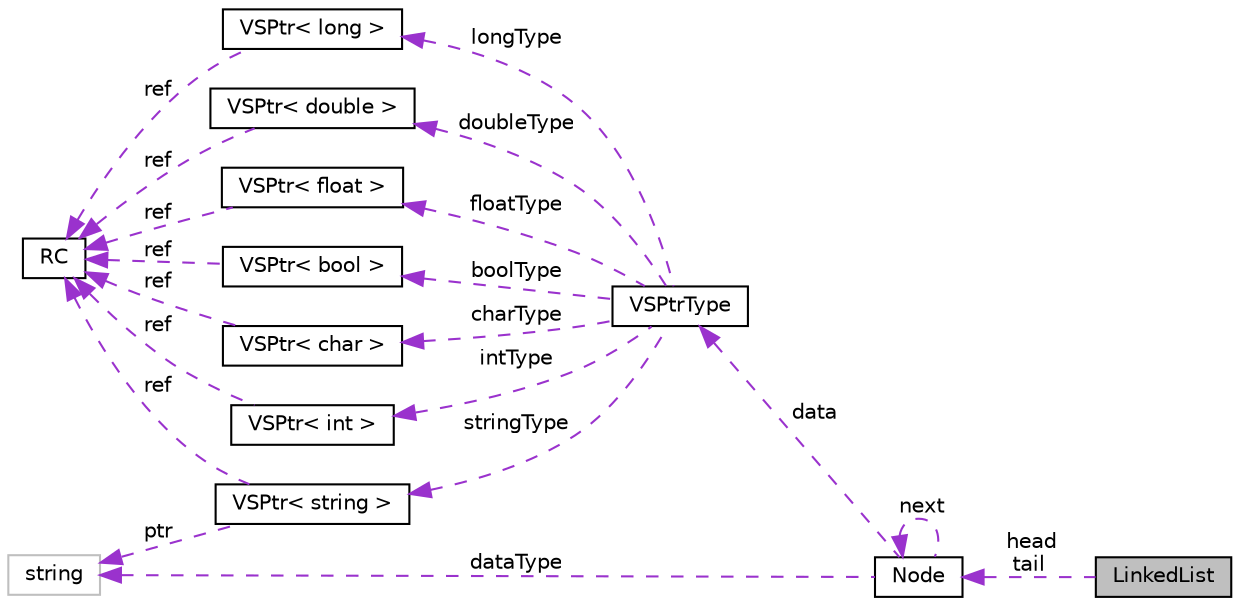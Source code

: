 digraph "LinkedList"
{
  edge [fontname="Helvetica",fontsize="10",labelfontname="Helvetica",labelfontsize="10"];
  node [fontname="Helvetica",fontsize="10",shape=record];
  rankdir="LR";
  Node1 [label="LinkedList",height=0.2,width=0.4,color="black", fillcolor="grey75", style="filled", fontcolor="black"];
  Node2 -> Node1 [dir="back",color="darkorchid3",fontsize="10",style="dashed",label=" head\ntail" ,fontname="Helvetica"];
  Node2 [label="Node",height=0.2,width=0.4,color="black", fillcolor="white", style="filled",URL="$struct_node.html",tooltip="Estructura que contiene la información de cada nodo de la lista enlazada. "];
  Node2 -> Node2 [dir="back",color="darkorchid3",fontsize="10",style="dashed",label=" next" ,fontname="Helvetica"];
  Node3 -> Node2 [dir="back",color="darkorchid3",fontsize="10",style="dashed",label=" data" ,fontname="Helvetica"];
  Node3 [label="VSPtrType",height=0.2,width=0.4,color="black", fillcolor="white", style="filled",URL="$struct_v_s_ptr_type.html",tooltip="Estructura que contiene todos los posibles tipos de objetos VSPtr que se pueden crear, basandose en el tipo de dato interno de este. "];
  Node4 -> Node3 [dir="back",color="darkorchid3",fontsize="10",style="dashed",label=" boolType" ,fontname="Helvetica"];
  Node4 [label="VSPtr\< bool \>",height=0.2,width=0.4,color="black", fillcolor="white", style="filled",URL="$class_v_s_ptr.html"];
  Node5 -> Node4 [dir="back",color="darkorchid3",fontsize="10",style="dashed",label=" ref" ,fontname="Helvetica"];
  Node5 [label="RC",height=0.2,width=0.4,color="black", fillcolor="white", style="filled",URL="$class_r_c.html",tooltip="Clase RC que se encarga de llevar el conteo de referencias sobre los objetos VSPtr. "];
  Node6 -> Node3 [dir="back",color="darkorchid3",fontsize="10",style="dashed",label=" stringType" ,fontname="Helvetica"];
  Node6 [label="VSPtr\< string \>",height=0.2,width=0.4,color="black", fillcolor="white", style="filled",URL="$class_v_s_ptr.html"];
  Node5 -> Node6 [dir="back",color="darkorchid3",fontsize="10",style="dashed",label=" ref" ,fontname="Helvetica"];
  Node7 -> Node6 [dir="back",color="darkorchid3",fontsize="10",style="dashed",label=" ptr" ,fontname="Helvetica"];
  Node7 [label="string",height=0.2,width=0.4,color="grey75", fillcolor="white", style="filled"];
  Node8 -> Node3 [dir="back",color="darkorchid3",fontsize="10",style="dashed",label=" charType" ,fontname="Helvetica"];
  Node8 [label="VSPtr\< char \>",height=0.2,width=0.4,color="black", fillcolor="white", style="filled",URL="$class_v_s_ptr.html"];
  Node5 -> Node8 [dir="back",color="darkorchid3",fontsize="10",style="dashed",label=" ref" ,fontname="Helvetica"];
  Node9 -> Node3 [dir="back",color="darkorchid3",fontsize="10",style="dashed",label=" intType" ,fontname="Helvetica"];
  Node9 [label="VSPtr\< int \>",height=0.2,width=0.4,color="black", fillcolor="white", style="filled",URL="$class_v_s_ptr.html"];
  Node5 -> Node9 [dir="back",color="darkorchid3",fontsize="10",style="dashed",label=" ref" ,fontname="Helvetica"];
  Node10 -> Node3 [dir="back",color="darkorchid3",fontsize="10",style="dashed",label=" longType" ,fontname="Helvetica"];
  Node10 [label="VSPtr\< long \>",height=0.2,width=0.4,color="black", fillcolor="white", style="filled",URL="$class_v_s_ptr.html"];
  Node5 -> Node10 [dir="back",color="darkorchid3",fontsize="10",style="dashed",label=" ref" ,fontname="Helvetica"];
  Node11 -> Node3 [dir="back",color="darkorchid3",fontsize="10",style="dashed",label=" doubleType" ,fontname="Helvetica"];
  Node11 [label="VSPtr\< double \>",height=0.2,width=0.4,color="black", fillcolor="white", style="filled",URL="$class_v_s_ptr.html"];
  Node5 -> Node11 [dir="back",color="darkorchid3",fontsize="10",style="dashed",label=" ref" ,fontname="Helvetica"];
  Node12 -> Node3 [dir="back",color="darkorchid3",fontsize="10",style="dashed",label=" floatType" ,fontname="Helvetica"];
  Node12 [label="VSPtr\< float \>",height=0.2,width=0.4,color="black", fillcolor="white", style="filled",URL="$class_v_s_ptr.html"];
  Node5 -> Node12 [dir="back",color="darkorchid3",fontsize="10",style="dashed",label=" ref" ,fontname="Helvetica"];
  Node7 -> Node2 [dir="back",color="darkorchid3",fontsize="10",style="dashed",label=" dataType" ,fontname="Helvetica"];
}
